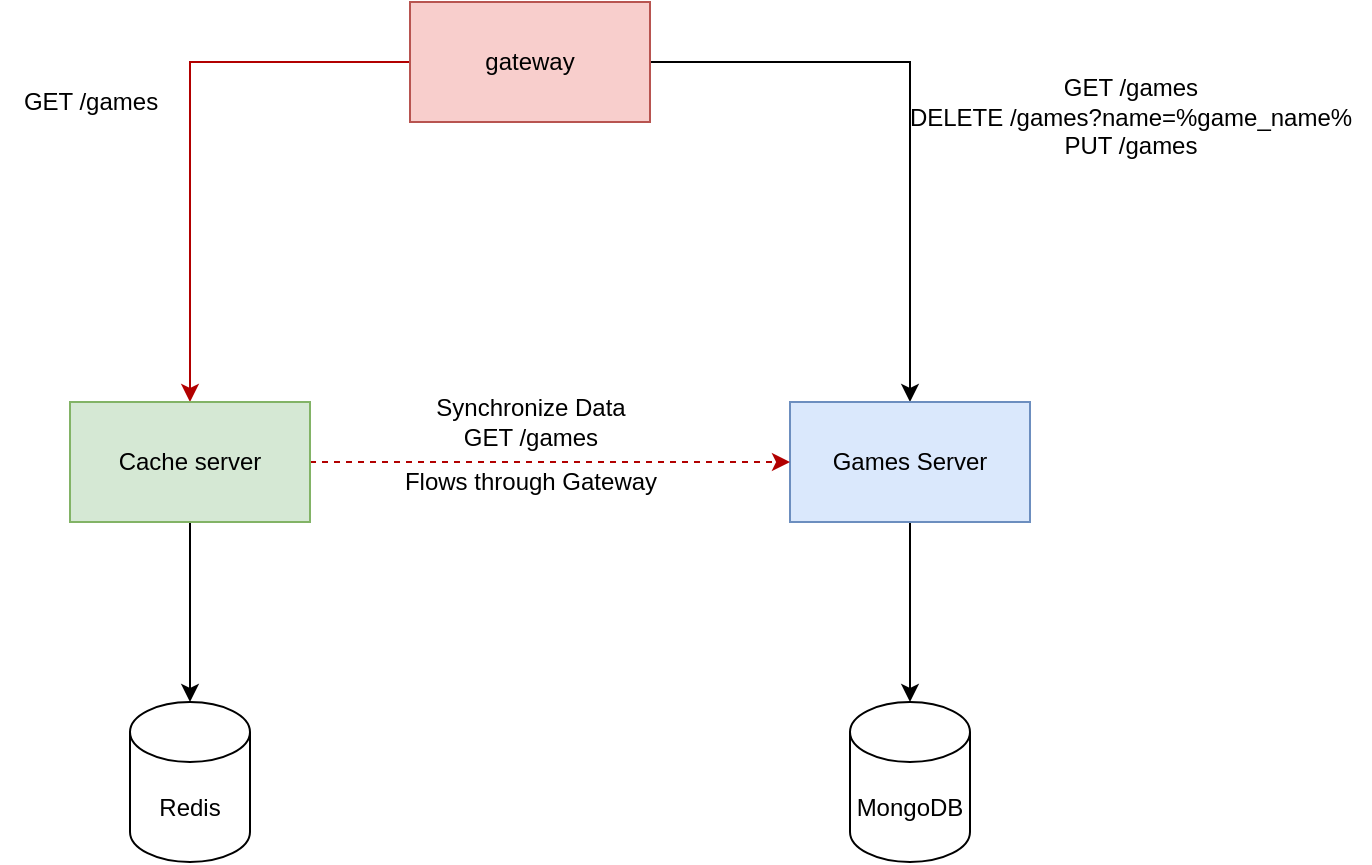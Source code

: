 <mxfile version="20.5.3" type="embed"><diagram name="Page-1" id="U7rYXjhxg68x-dvbTGNp"><mxGraphModel dx="947" dy="713" grid="1" gridSize="10" guides="1" tooltips="1" connect="1" arrows="1" fold="1" page="1" pageScale="1" pageWidth="850" pageHeight="1100" math="0" shadow="0"><root><mxCell id="0"/><mxCell id="1" parent="0"/><mxCell id="3J3kCRGU0De-33KW4w7Z-11" style="edgeStyle=orthogonalEdgeStyle;rounded=0;orthogonalLoop=1;jettySize=auto;html=1;exitX=0;exitY=0.5;exitDx=0;exitDy=0;entryX=0.5;entryY=0;entryDx=0;entryDy=0;fillColor=#e51400;strokeColor=#B20000;" parent="1" source="3J3kCRGU0De-33KW4w7Z-1" target="3J3kCRGU0De-33KW4w7Z-3" edge="1"><mxGeometry relative="1" as="geometry"/></mxCell><mxCell id="3J3kCRGU0De-33KW4w7Z-15" style="edgeStyle=orthogonalEdgeStyle;rounded=0;orthogonalLoop=1;jettySize=auto;html=1;exitX=1;exitY=0.5;exitDx=0;exitDy=0;entryX=0.5;entryY=0;entryDx=0;entryDy=0;" parent="1" source="3J3kCRGU0De-33KW4w7Z-1" target="3J3kCRGU0De-33KW4w7Z-2" edge="1"><mxGeometry relative="1" as="geometry"/></mxCell><mxCell id="3J3kCRGU0De-33KW4w7Z-1" value="gateway" style="rounded=0;whiteSpace=wrap;html=1;fillColor=#f8cecc;strokeColor=#b85450;" parent="1" vertex="1"><mxGeometry x="290" y="50" width="120" height="60" as="geometry"/></mxCell><mxCell id="3J3kCRGU0De-33KW4w7Z-10" style="edgeStyle=orthogonalEdgeStyle;rounded=0;orthogonalLoop=1;jettySize=auto;html=1;exitX=0.5;exitY=1;exitDx=0;exitDy=0;entryX=0.5;entryY=0;entryDx=0;entryDy=0;entryPerimeter=0;" parent="1" source="3J3kCRGU0De-33KW4w7Z-2" target="3J3kCRGU0De-33KW4w7Z-7" edge="1"><mxGeometry relative="1" as="geometry"/></mxCell><mxCell id="3J3kCRGU0De-33KW4w7Z-2" value="Games Server" style="rounded=0;whiteSpace=wrap;html=1;fillColor=#dae8fc;strokeColor=#6c8ebf;" parent="1" vertex="1"><mxGeometry x="480" y="250" width="120" height="60" as="geometry"/></mxCell><mxCell id="3J3kCRGU0De-33KW4w7Z-9" style="edgeStyle=orthogonalEdgeStyle;rounded=0;orthogonalLoop=1;jettySize=auto;html=1;exitX=0.5;exitY=1;exitDx=0;exitDy=0;entryX=0.5;entryY=0;entryDx=0;entryDy=0;entryPerimeter=0;" parent="1" source="3J3kCRGU0De-33KW4w7Z-3" target="3J3kCRGU0De-33KW4w7Z-5" edge="1"><mxGeometry relative="1" as="geometry"/></mxCell><mxCell id="3J3kCRGU0De-33KW4w7Z-13" style="edgeStyle=orthogonalEdgeStyle;rounded=0;orthogonalLoop=1;jettySize=auto;html=1;exitX=1;exitY=0.5;exitDx=0;exitDy=0;entryX=0;entryY=0.5;entryDx=0;entryDy=0;dashed=1;fillColor=#e51400;strokeColor=#B20000;" parent="1" source="3J3kCRGU0De-33KW4w7Z-3" target="3J3kCRGU0De-33KW4w7Z-2" edge="1"><mxGeometry relative="1" as="geometry"/></mxCell><mxCell id="3J3kCRGU0De-33KW4w7Z-3" value="Cache server" style="rounded=0;whiteSpace=wrap;html=1;fillColor=#d5e8d4;strokeColor=#82b366;" parent="1" vertex="1"><mxGeometry x="120" y="250" width="120" height="60" as="geometry"/></mxCell><mxCell id="3J3kCRGU0De-33KW4w7Z-5" value="Redis" style="shape=cylinder3;whiteSpace=wrap;html=1;boundedLbl=1;backgroundOutline=1;size=15;" parent="1" vertex="1"><mxGeometry x="150" y="400" width="60" height="80" as="geometry"/></mxCell><mxCell id="3J3kCRGU0De-33KW4w7Z-7" value="MongoDB" style="shape=cylinder3;whiteSpace=wrap;html=1;boundedLbl=1;backgroundOutline=1;size=15;" parent="1" vertex="1"><mxGeometry x="510" y="400" width="60" height="80" as="geometry"/></mxCell><mxCell id="3J3kCRGU0De-33KW4w7Z-12" value="GET /games" style="text;html=1;align=center;verticalAlign=middle;resizable=0;points=[];autosize=1;strokeColor=none;fillColor=none;" parent="1" vertex="1"><mxGeometry x="85" y="85" width="90" height="30" as="geometry"/></mxCell><mxCell id="3J3kCRGU0De-33KW4w7Z-14" value="Synchronize Data&lt;br&gt;GET /games" style="text;html=1;align=center;verticalAlign=middle;resizable=0;points=[];autosize=1;strokeColor=none;fillColor=none;" parent="1" vertex="1"><mxGeometry x="290" y="240" width="120" height="40" as="geometry"/></mxCell><mxCell id="3J3kCRGU0De-33KW4w7Z-16" value="&lt;br&gt;GET /games&lt;br&gt;DELETE /games?name=%game_name%&lt;br&gt;PUT /games" style="text;html=1;align=center;verticalAlign=middle;resizable=0;points=[];autosize=1;strokeColor=none;fillColor=none;" parent="1" vertex="1"><mxGeometry x="530" y="65" width="240" height="70" as="geometry"/></mxCell><mxCell id="3J3kCRGU0De-33KW4w7Z-17" value="Flows through Gateway" style="text;html=1;align=center;verticalAlign=middle;resizable=0;points=[];autosize=1;strokeColor=none;fillColor=none;" parent="1" vertex="1"><mxGeometry x="275" y="275" width="150" height="30" as="geometry"/></mxCell></root></mxGraphModel></diagram></mxfile>
